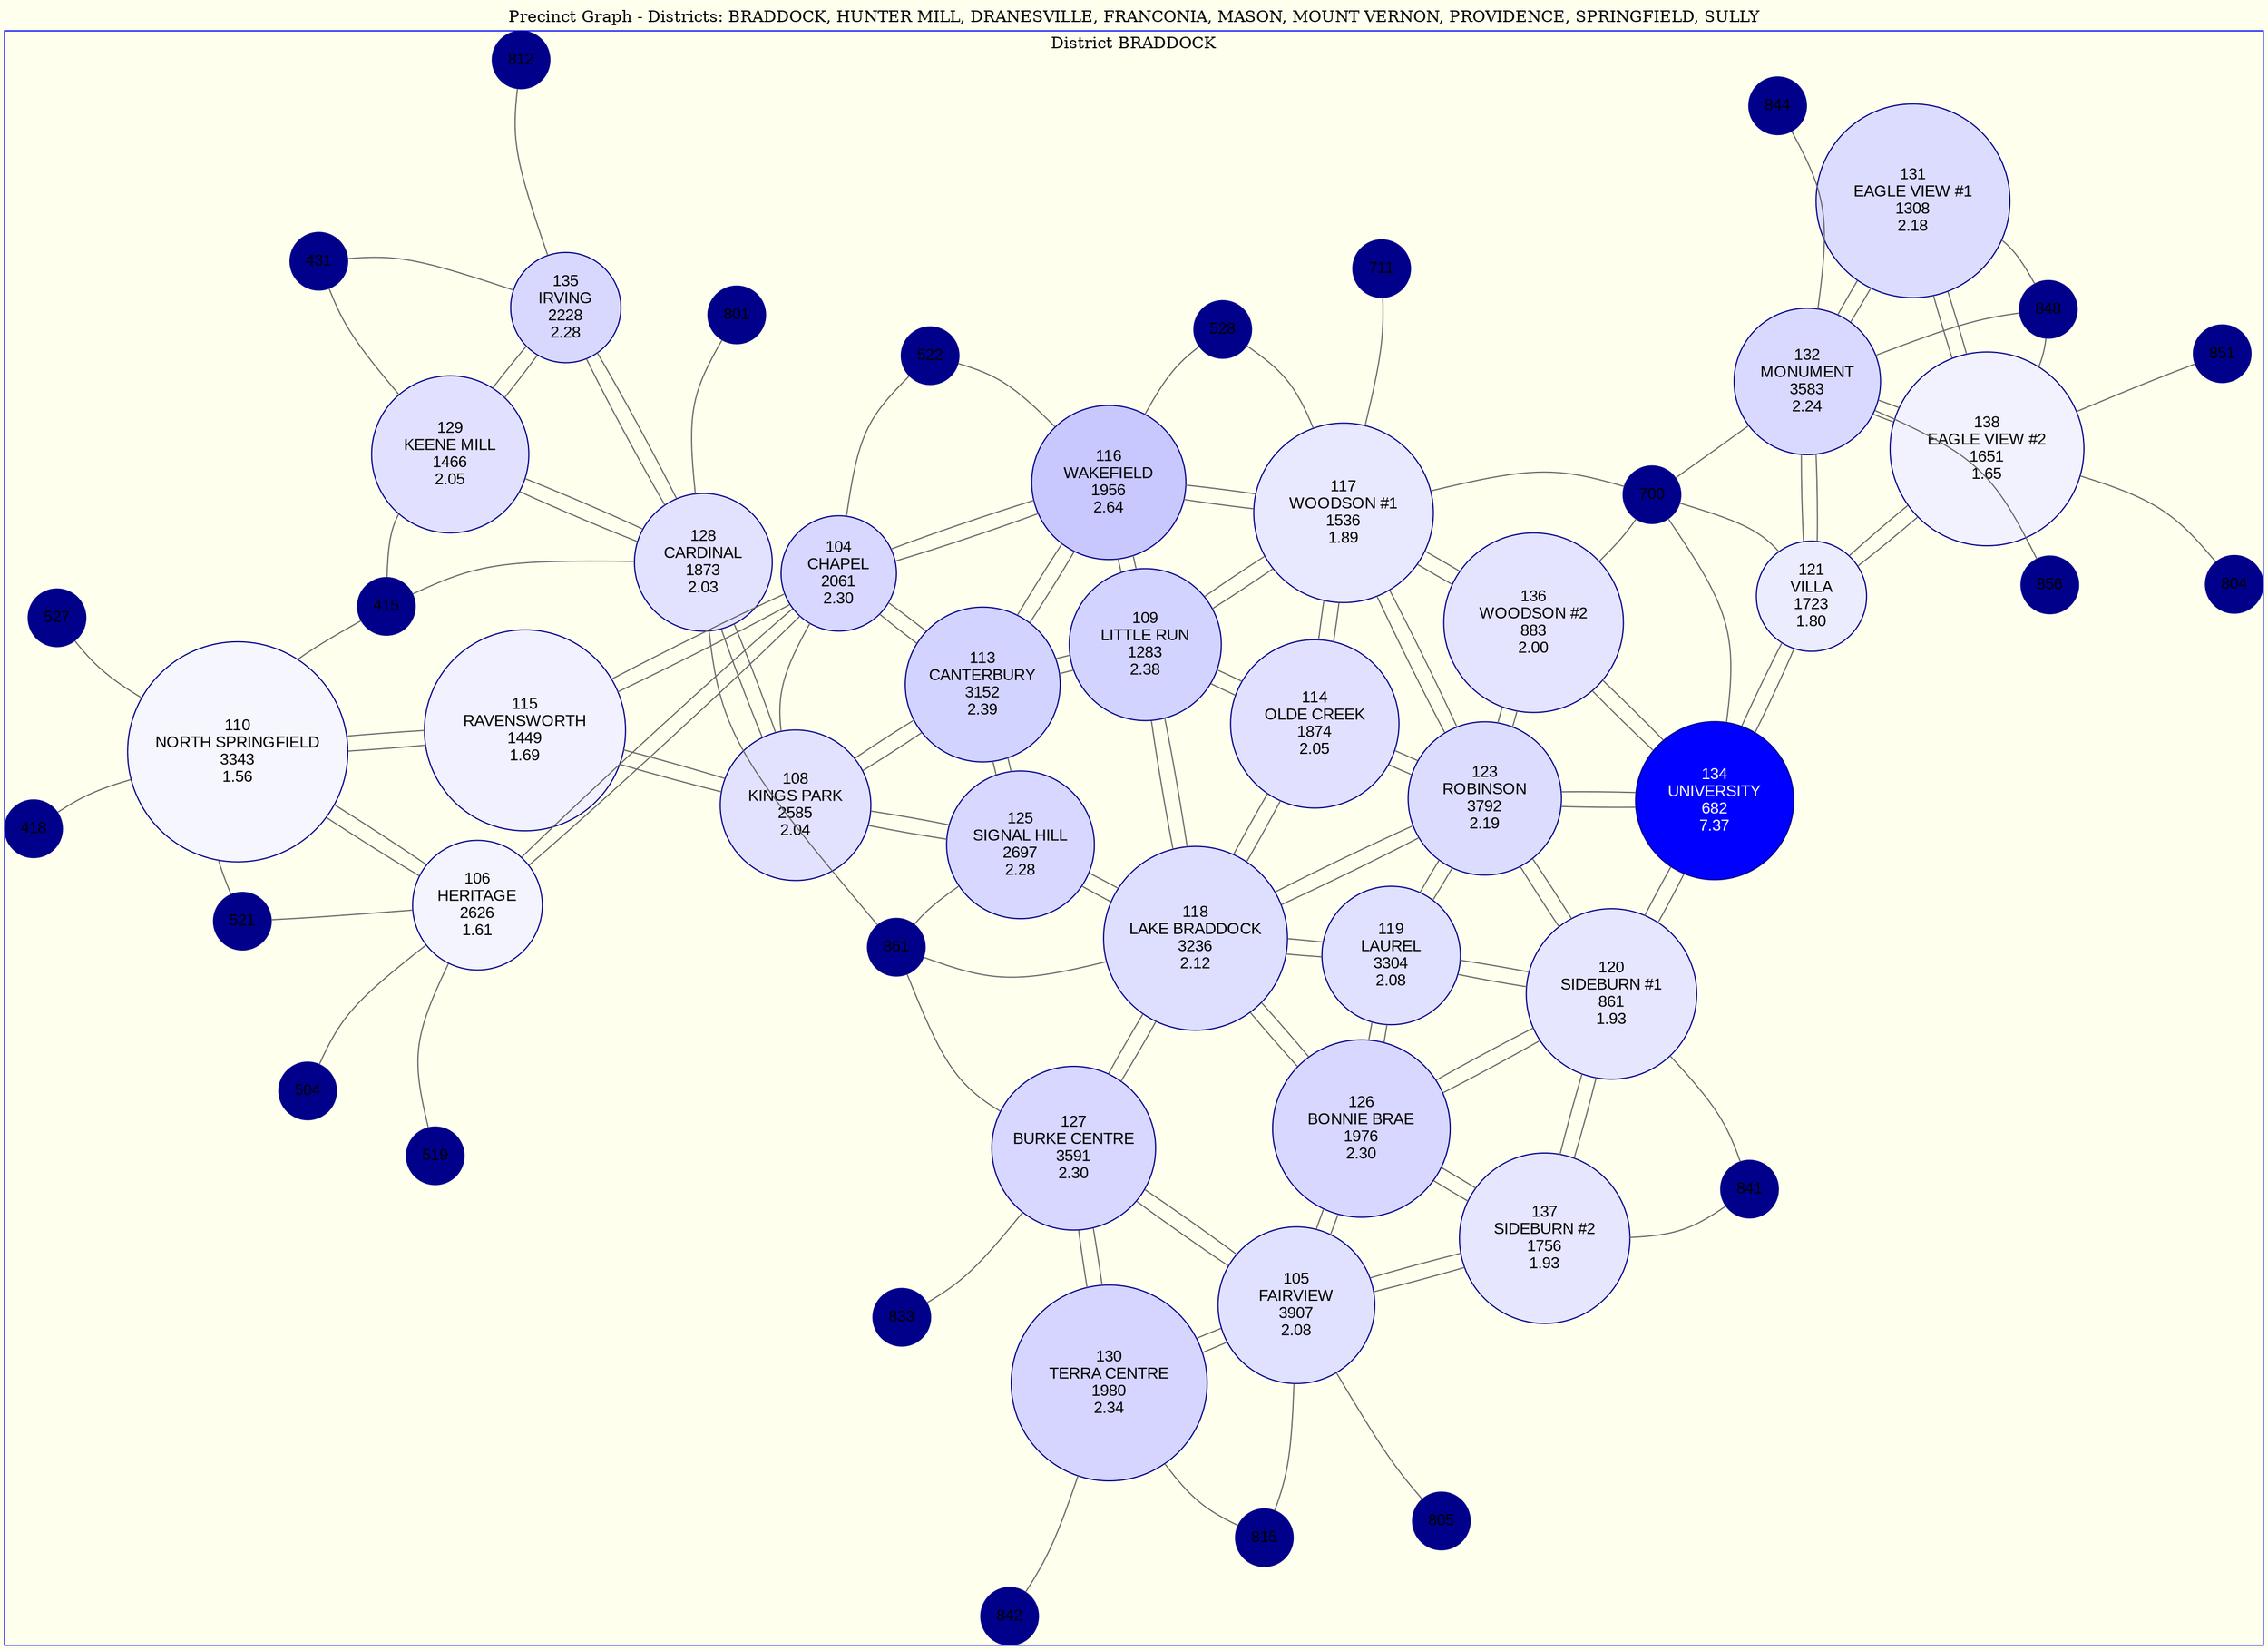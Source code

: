 graph G {
    layout = neato;
    overlap = false;
    splines = curved;
    node [shape = circle; style = filled; color = darkblue; fontname = "Arial";];
    edge [color = "#666666";];
    bgcolor = "#FFFFED";
    label = "Precinct Graph - Districts: BRADDOCK, HUNTER MILL, DRANESVILLE, FRANCONIA, MASON, MOUNT VERNON, PROVIDENCE, SPRINGFIELD, SULLY";
    labelloc = "t";
    subgraph cluster_BRADDOCK {
        label = "District BRADDOCK";
        color = blue;
        104 [label = "104\nCHAPEL\n2061\n2.30";fillcolor = "#d7d7ff";fontcolor = "black";width = "1.23800429696825";height = "1.23800429696825";];
        104 -- {106 108 113 115 116 522};
        105 [label = "105\nFAIRVIEW\n3907\n2.08";fillcolor = "#e0e0ff";fontcolor = "black";width = "1.8990212461207925";height = "1.8990212461207925";];
        105 -- {126 127 130 137 805 815};
        106 [label = "106\nHERITAGE\n2626\n1.61";fillcolor = "#f4f4ff";fontcolor = "black";width = "1.4403198854141799";height = "1.4403198854141799";];
        106 -- {104 110 504 519 521};
        108 [label = "108\nKINGS PARK\n2585\n2.04";fillcolor = "#e2e2ff";fontcolor = "black";width = "1.4256385772260682";height = "1.4256385772260682";];
        108 -- {113 115 125 128};
        109 [label = "109\nLITTLE RUN\n1283\n2.38";fillcolor = "#d3d3ff";fontcolor = "black";width = "0.9594175220816424";height = "0.9594175220816424";];
        109 -- {113 114 116 117 118};
        110 [label = "110\nNORTH SPRINGFIELD\n3343\n1.56";fillcolor = "#f6f6ff";fontcolor = "black";width = "1.6970637383623777";height = "1.6970637383623777";];
        110 -- {106 115 415 418 521 527};
        113 [label = "113\nCANTERBURY\n3152\n2.39";fillcolor = "#d3d3ff";fontcolor = "black";width = "1.6286703270470277";height = "1.6286703270470277";];
        113 -- {104 108 109 116 125};
        114 [label = "114\nOLDE CREEK\n1874\n2.05";fillcolor = "#e1e1ff";fontcolor = "black";width = "1.17104320840296";height = "1.17104320840296";];
        114 -- {109 117 118 123};
        115 [label = "115\nRAVENSWORTH\n1449\n1.69";fillcolor = "#f1f1ff";fontcolor = "black";width = "1.018858916209119";height = "1.018858916209119";];
        115 -- {104 108 110};
        116 [label = "116\nWAKEFIELD\n1956\n2.64";fillcolor = "#c8c8ff";fontcolor = "black";width = "1.2004058247791836";height = "1.2004058247791836";];
        116 -- {104 109 113 117 522 528};
        117 [label = "117\nWOODSON #1\n1536\n1.89";fillcolor = "#e8e8ff";fontcolor = "black";width = "1.0500119360229172";height = "1.0500119360229172";];
        117 -- {700 109 114 116 123 136 528 711};
        118 [label = "118\nLAKE BRADDOCK\n3236\n2.12";fillcolor = "#dedeff";fontcolor = "black";width = "1.6587491047982812";height = "1.6587491047982812";];
        118 -- {109 114 119 123 125 126 127 861};
        119 [label = "119\nLAUREL\n3304\n2.08";fillcolor = "#e0e0ff";fontcolor = "black";width = "1.6830985915492958";height = "1.6830985915492958";];
        119 -- {118 120 123 126};
        120 [label = "120\nSIDEBURN #1\n861\n1.93";fillcolor = "#e6e6ff";fontcolor = "black";width = "0.8083074719503461";height = "0.8083074719503461";];
        120 -- {119 123 126 134 137 841};
        121 [label = "121\nVILLA\n1723\n1.80";fillcolor = "#ececff";fontcolor = "black";width = "1.1169730245882072";height = "1.1169730245882072";];
        121 -- {700 132 134 138};
        123 [label = "123\nROBINSON\n3792\n2.19";fillcolor = "#dcdcff";fontcolor = "black";width = "1.8578419670565767";height = "1.8578419670565767";];
        123 -- {114 117 118 119 120 134 136};
        125 [label = "125\nSIGNAL HILL\n2697\n2.28";fillcolor = "#d7d7ff";fontcolor = "black";width = "1.4657436142277391";height = "1.4657436142277391";];
        125 -- {108 113 118 861};
        126 [label = "126\nBONNIE BRAE\n1976\n2.30";fillcolor = "#d7d7ff";fontcolor = "black";width = "1.207567438529482";height = "1.207567438529482";];
        126 -- {105 118 119 120 137};
        127 [label = "127\nBURKE CENTRE\n3591\n2.30";fillcolor = "#d7d7ff";fontcolor = "black";width = "1.7858677488660777";height = "1.7858677488660777";];
        127 -- {105 118 130 833 861};
        128 [label = "128\nCARDINAL\n1873\n2.03";fillcolor = "#e2e2ff";fontcolor = "black";width = "1.170685127715445";height = "1.170685127715445";];
        128 -- {108 129 135 415 801 861};
        129 [label = "129\nKEENE MILL\n1466\n2.05";fillcolor = "#e1e1ff";fontcolor = "black";width = "1.0249462878968727";height = "1.0249462878968727";];
        129 -- {128 135 415 431};
        130 [label = "130\nTERRA CENTRE\n1980\n2.34";fillcolor = "#d5d5ff";fontcolor = "black";width = "1.2089997612795416";height = "1.2089997612795416";];
        130 -- {105 127 815 842};
        131 [label = "131\nEAGLE VIEW #1\n1308\n2.18";fillcolor = "#dcdcff";fontcolor = "black";width = "0.9683695392695154";height = "0.9683695392695154";];
        131 -- {132 138 848};
        132 [label = "132\nMONUMENT\n3583\n2.24";fillcolor = "#d9d9ff";fontcolor = "black";width = "1.7830031033659584";height = "1.7830031033659584";];
        132 -- {700 121 131 138 844 848 856};
        134 [label = "134\nUNIVERSITY\n682\n7.37";fillcolor = "#0000ff";fontcolor = "white";width = "0.7442110288851754";height = "0.7442110288851754";];
        134 -- {700 120 121 123 136};
        135 [label = "135\nIRVING\n2228\n2.28";fillcolor = "#d8d8ff";fontcolor = "black";width = "1.2978037717832418";height = "1.2978037717832418";];
        135 -- {128 129 431 812};
        136 [label = "136\nWOODSON #2\n883\n2.00";fillcolor = "#e4e4ff";fontcolor = "black";width = "0.8161852470756744";height = "0.8161852470756744";];
        136 -- {700 117 123 134};
        137 [label = "137\nSIDEBURN #2\n1756\n1.93";fillcolor = "#e6e6ff";fontcolor = "black";width = "1.1287896872761995";height = "1.1287896872761995";];
        137 -- {105 120 126 841};
        138 [label = "138\nEAGLE VIEW #2\n1651\n1.65";fillcolor = "#f2f2ff";fontcolor = "black";width = "1.0911912150871328";height = "1.0911912150871328";];
        138 -- {121 131 132 804 848 851};
    }
}
